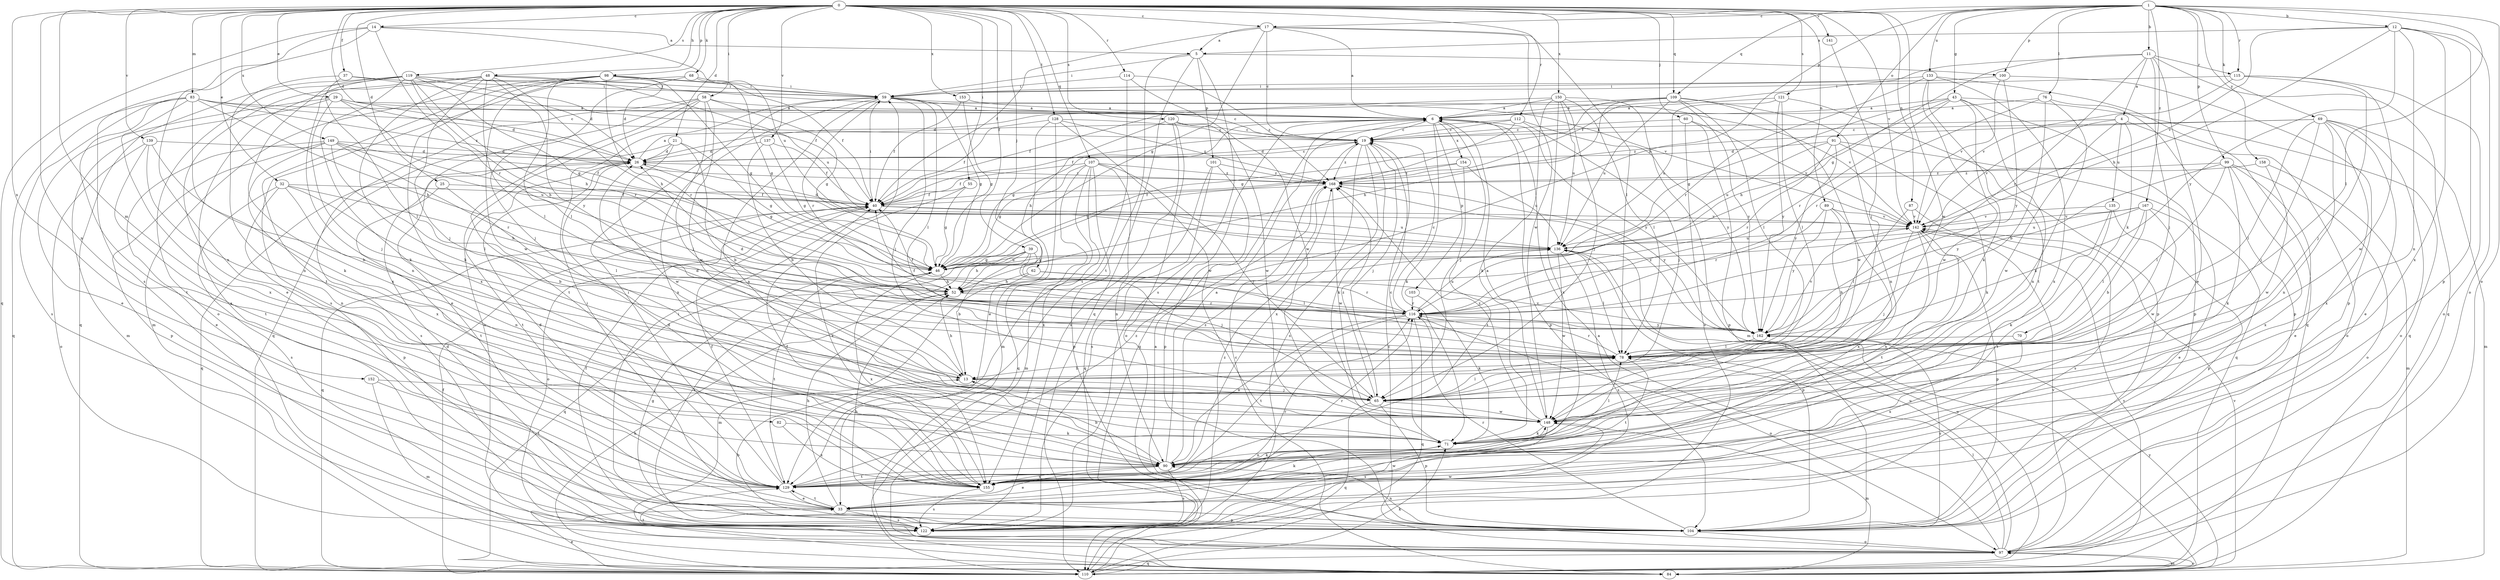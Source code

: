strict digraph  {
0;
1;
4;
5;
6;
11;
12;
13;
14;
17;
19;
21;
25;
26;
29;
32;
33;
37;
39;
40;
43;
46;
48;
52;
55;
58;
59;
60;
62;
65;
68;
69;
70;
71;
76;
78;
82;
83;
84;
87;
89;
90;
91;
97;
98;
99;
100;
101;
103;
104;
107;
109;
110;
112;
114;
115;
116;
119;
120;
121;
122;
128;
129;
133;
135;
136;
137;
139;
141;
142;
148;
149;
150;
152;
153;
154;
155;
158;
162;
167;
168;
0 -> 14  [label=c];
0 -> 17  [label=c];
0 -> 21  [label=d];
0 -> 25  [label=d];
0 -> 26  [label=d];
0 -> 29  [label=e];
0 -> 32  [label=e];
0 -> 37  [label=f];
0 -> 39  [label=f];
0 -> 48  [label=h];
0 -> 55  [label=i];
0 -> 58  [label=i];
0 -> 60  [label=j];
0 -> 62  [label=j];
0 -> 68  [label=k];
0 -> 82  [label=m];
0 -> 83  [label=m];
0 -> 87  [label=n];
0 -> 89  [label=n];
0 -> 90  [label=n];
0 -> 98  [label=p];
0 -> 107  [label=q];
0 -> 109  [label=q];
0 -> 112  [label=r];
0 -> 114  [label=r];
0 -> 119  [label=s];
0 -> 120  [label=s];
0 -> 121  [label=s];
0 -> 128  [label=t];
0 -> 137  [label=v];
0 -> 139  [label=v];
0 -> 141  [label=v];
0 -> 142  [label=v];
0 -> 148  [label=w];
0 -> 149  [label=x];
0 -> 150  [label=x];
0 -> 152  [label=x];
0 -> 153  [label=x];
1 -> 11  [label=b];
1 -> 12  [label=b];
1 -> 17  [label=c];
1 -> 43  [label=g];
1 -> 52  [label=h];
1 -> 69  [label=k];
1 -> 76  [label=l];
1 -> 78  [label=l];
1 -> 91  [label=o];
1 -> 97  [label=o];
1 -> 99  [label=p];
1 -> 100  [label=p];
1 -> 109  [label=q];
1 -> 115  [label=r];
1 -> 133  [label=u];
1 -> 158  [label=y];
1 -> 167  [label=z];
4 -> 19  [label=c];
4 -> 70  [label=k];
4 -> 97  [label=o];
4 -> 135  [label=u];
4 -> 142  [label=v];
4 -> 148  [label=w];
5 -> 59  [label=i];
5 -> 100  [label=p];
5 -> 101  [label=p];
5 -> 110  [label=q];
5 -> 122  [label=s];
5 -> 129  [label=t];
6 -> 19  [label=c];
6 -> 46  [label=g];
6 -> 65  [label=j];
6 -> 71  [label=k];
6 -> 103  [label=p];
6 -> 104  [label=p];
6 -> 110  [label=q];
6 -> 154  [label=x];
6 -> 162  [label=y];
11 -> 4  [label=a];
11 -> 33  [label=e];
11 -> 40  [label=f];
11 -> 46  [label=g];
11 -> 65  [label=j];
11 -> 110  [label=q];
11 -> 115  [label=r];
11 -> 116  [label=r];
12 -> 5  [label=a];
12 -> 52  [label=h];
12 -> 90  [label=n];
12 -> 97  [label=o];
12 -> 104  [label=p];
12 -> 142  [label=v];
12 -> 155  [label=x];
12 -> 162  [label=y];
13 -> 26  [label=d];
13 -> 52  [label=h];
13 -> 65  [label=j];
14 -> 5  [label=a];
14 -> 110  [label=q];
14 -> 116  [label=r];
14 -> 122  [label=s];
14 -> 136  [label=u];
14 -> 155  [label=x];
17 -> 5  [label=a];
17 -> 6  [label=a];
17 -> 19  [label=c];
17 -> 40  [label=f];
17 -> 46  [label=g];
17 -> 78  [label=l];
17 -> 148  [label=w];
19 -> 26  [label=d];
19 -> 65  [label=j];
19 -> 71  [label=k];
19 -> 122  [label=s];
19 -> 155  [label=x];
19 -> 168  [label=z];
21 -> 13  [label=b];
21 -> 26  [label=d];
21 -> 46  [label=g];
21 -> 122  [label=s];
21 -> 148  [label=w];
25 -> 40  [label=f];
25 -> 78  [label=l];
25 -> 129  [label=t];
26 -> 6  [label=a];
26 -> 19  [label=c];
26 -> 46  [label=g];
26 -> 110  [label=q];
26 -> 129  [label=t];
26 -> 168  [label=z];
29 -> 6  [label=a];
29 -> 19  [label=c];
29 -> 26  [label=d];
29 -> 33  [label=e];
29 -> 52  [label=h];
29 -> 65  [label=j];
29 -> 84  [label=m];
32 -> 13  [label=b];
32 -> 40  [label=f];
32 -> 52  [label=h];
32 -> 90  [label=n];
32 -> 104  [label=p];
32 -> 122  [label=s];
33 -> 52  [label=h];
33 -> 59  [label=i];
33 -> 104  [label=p];
33 -> 116  [label=r];
33 -> 122  [label=s];
33 -> 129  [label=t];
33 -> 148  [label=w];
37 -> 26  [label=d];
37 -> 59  [label=i];
37 -> 78  [label=l];
37 -> 90  [label=n];
39 -> 13  [label=b];
39 -> 46  [label=g];
39 -> 52  [label=h];
39 -> 65  [label=j];
39 -> 78  [label=l];
39 -> 110  [label=q];
39 -> 122  [label=s];
40 -> 59  [label=i];
40 -> 97  [label=o];
40 -> 110  [label=q];
40 -> 136  [label=u];
40 -> 142  [label=v];
43 -> 6  [label=a];
43 -> 46  [label=g];
43 -> 52  [label=h];
43 -> 90  [label=n];
43 -> 104  [label=p];
43 -> 110  [label=q];
43 -> 116  [label=r];
43 -> 148  [label=w];
46 -> 52  [label=h];
46 -> 129  [label=t];
46 -> 136  [label=u];
46 -> 155  [label=x];
48 -> 33  [label=e];
48 -> 52  [label=h];
48 -> 59  [label=i];
48 -> 65  [label=j];
48 -> 71  [label=k];
48 -> 78  [label=l];
48 -> 122  [label=s];
48 -> 136  [label=u];
48 -> 162  [label=y];
52 -> 116  [label=r];
55 -> 40  [label=f];
55 -> 46  [label=g];
55 -> 155  [label=x];
58 -> 6  [label=a];
58 -> 33  [label=e];
58 -> 46  [label=g];
58 -> 65  [label=j];
58 -> 97  [label=o];
58 -> 110  [label=q];
58 -> 129  [label=t];
58 -> 148  [label=w];
59 -> 6  [label=a];
59 -> 46  [label=g];
59 -> 65  [label=j];
59 -> 78  [label=l];
59 -> 90  [label=n];
59 -> 116  [label=r];
59 -> 142  [label=v];
59 -> 155  [label=x];
60 -> 19  [label=c];
60 -> 104  [label=p];
60 -> 122  [label=s];
60 -> 142  [label=v];
62 -> 52  [label=h];
62 -> 84  [label=m];
62 -> 116  [label=r];
62 -> 162  [label=y];
65 -> 78  [label=l];
65 -> 104  [label=p];
65 -> 110  [label=q];
65 -> 148  [label=w];
65 -> 168  [label=z];
68 -> 46  [label=g];
68 -> 59  [label=i];
68 -> 65  [label=j];
68 -> 122  [label=s];
69 -> 19  [label=c];
69 -> 33  [label=e];
69 -> 65  [label=j];
69 -> 78  [label=l];
69 -> 84  [label=m];
69 -> 90  [label=n];
69 -> 97  [label=o];
69 -> 155  [label=x];
69 -> 168  [label=z];
70 -> 78  [label=l];
70 -> 155  [label=x];
71 -> 19  [label=c];
71 -> 78  [label=l];
71 -> 90  [label=n];
76 -> 6  [label=a];
76 -> 13  [label=b];
76 -> 71  [label=k];
76 -> 104  [label=p];
76 -> 116  [label=r];
78 -> 13  [label=b];
78 -> 116  [label=r];
78 -> 129  [label=t];
82 -> 71  [label=k];
82 -> 155  [label=x];
83 -> 6  [label=a];
83 -> 19  [label=c];
83 -> 52  [label=h];
83 -> 71  [label=k];
83 -> 110  [label=q];
83 -> 122  [label=s];
83 -> 129  [label=t];
83 -> 155  [label=x];
83 -> 168  [label=z];
84 -> 19  [label=c];
84 -> 52  [label=h];
84 -> 97  [label=o];
84 -> 142  [label=v];
84 -> 162  [label=y];
87 -> 78  [label=l];
87 -> 122  [label=s];
87 -> 142  [label=v];
89 -> 13  [label=b];
89 -> 116  [label=r];
89 -> 142  [label=v];
89 -> 155  [label=x];
89 -> 162  [label=y];
90 -> 6  [label=a];
90 -> 13  [label=b];
90 -> 33  [label=e];
90 -> 71  [label=k];
90 -> 122  [label=s];
90 -> 129  [label=t];
90 -> 155  [label=x];
90 -> 168  [label=z];
91 -> 26  [label=d];
91 -> 71  [label=k];
91 -> 110  [label=q];
91 -> 116  [label=r];
91 -> 136  [label=u];
91 -> 162  [label=y];
97 -> 6  [label=a];
97 -> 19  [label=c];
97 -> 78  [label=l];
97 -> 84  [label=m];
97 -> 110  [label=q];
97 -> 129  [label=t];
97 -> 136  [label=u];
97 -> 142  [label=v];
98 -> 26  [label=d];
98 -> 40  [label=f];
98 -> 46  [label=g];
98 -> 59  [label=i];
98 -> 78  [label=l];
98 -> 84  [label=m];
98 -> 116  [label=r];
98 -> 129  [label=t];
98 -> 148  [label=w];
98 -> 155  [label=x];
99 -> 33  [label=e];
99 -> 71  [label=k];
99 -> 78  [label=l];
99 -> 97  [label=o];
99 -> 155  [label=x];
99 -> 162  [label=y];
99 -> 168  [label=z];
100 -> 59  [label=i];
100 -> 104  [label=p];
100 -> 142  [label=v];
100 -> 162  [label=y];
101 -> 104  [label=p];
101 -> 110  [label=q];
101 -> 122  [label=s];
101 -> 168  [label=z];
103 -> 71  [label=k];
103 -> 116  [label=r];
104 -> 13  [label=b];
104 -> 46  [label=g];
104 -> 52  [label=h];
104 -> 59  [label=i];
104 -> 90  [label=n];
104 -> 97  [label=o];
104 -> 116  [label=r];
104 -> 162  [label=y];
107 -> 40  [label=f];
107 -> 46  [label=g];
107 -> 65  [label=j];
107 -> 84  [label=m];
107 -> 90  [label=n];
107 -> 104  [label=p];
107 -> 110  [label=q];
107 -> 155  [label=x];
107 -> 168  [label=z];
109 -> 6  [label=a];
109 -> 26  [label=d];
109 -> 46  [label=g];
109 -> 52  [label=h];
109 -> 78  [label=l];
109 -> 90  [label=n];
109 -> 136  [label=u];
109 -> 148  [label=w];
109 -> 162  [label=y];
110 -> 6  [label=a];
110 -> 33  [label=e];
110 -> 40  [label=f];
110 -> 71  [label=k];
110 -> 136  [label=u];
110 -> 142  [label=v];
112 -> 19  [label=c];
112 -> 40  [label=f];
112 -> 65  [label=j];
112 -> 162  [label=y];
112 -> 168  [label=z];
114 -> 59  [label=i];
114 -> 129  [label=t];
114 -> 148  [label=w];
114 -> 168  [label=z];
115 -> 59  [label=i];
115 -> 65  [label=j];
115 -> 97  [label=o];
115 -> 142  [label=v];
115 -> 148  [label=w];
116 -> 19  [label=c];
116 -> 40  [label=f];
116 -> 90  [label=n];
116 -> 97  [label=o];
116 -> 110  [label=q];
116 -> 129  [label=t];
116 -> 136  [label=u];
116 -> 162  [label=y];
119 -> 40  [label=f];
119 -> 46  [label=g];
119 -> 52  [label=h];
119 -> 59  [label=i];
119 -> 71  [label=k];
119 -> 90  [label=n];
119 -> 97  [label=o];
119 -> 110  [label=q];
119 -> 116  [label=r];
119 -> 142  [label=v];
119 -> 155  [label=x];
120 -> 19  [label=c];
120 -> 52  [label=h];
120 -> 97  [label=o];
120 -> 122  [label=s];
120 -> 148  [label=w];
121 -> 6  [label=a];
121 -> 78  [label=l];
121 -> 104  [label=p];
121 -> 136  [label=u];
121 -> 162  [label=y];
122 -> 26  [label=d];
122 -> 40  [label=f];
122 -> 148  [label=w];
122 -> 168  [label=z];
128 -> 19  [label=c];
128 -> 33  [label=e];
128 -> 40  [label=f];
128 -> 84  [label=m];
128 -> 148  [label=w];
128 -> 168  [label=z];
129 -> 26  [label=d];
129 -> 33  [label=e];
129 -> 40  [label=f];
129 -> 59  [label=i];
129 -> 168  [label=z];
133 -> 59  [label=i];
133 -> 71  [label=k];
133 -> 110  [label=q];
133 -> 116  [label=r];
133 -> 129  [label=t];
133 -> 155  [label=x];
135 -> 71  [label=k];
135 -> 104  [label=p];
135 -> 129  [label=t];
135 -> 142  [label=v];
136 -> 46  [label=g];
136 -> 78  [label=l];
136 -> 104  [label=p];
136 -> 122  [label=s];
136 -> 148  [label=w];
137 -> 13  [label=b];
137 -> 26  [label=d];
137 -> 40  [label=f];
137 -> 46  [label=g];
139 -> 13  [label=b];
139 -> 26  [label=d];
139 -> 90  [label=n];
139 -> 97  [label=o];
139 -> 129  [label=t];
141 -> 65  [label=j];
142 -> 26  [label=d];
142 -> 65  [label=j];
142 -> 90  [label=n];
142 -> 104  [label=p];
142 -> 129  [label=t];
142 -> 136  [label=u];
148 -> 6  [label=a];
148 -> 71  [label=k];
148 -> 84  [label=m];
148 -> 122  [label=s];
148 -> 168  [label=z];
149 -> 26  [label=d];
149 -> 33  [label=e];
149 -> 40  [label=f];
149 -> 78  [label=l];
149 -> 104  [label=p];
149 -> 116  [label=r];
149 -> 136  [label=u];
149 -> 155  [label=x];
150 -> 6  [label=a];
150 -> 40  [label=f];
150 -> 65  [label=j];
150 -> 71  [label=k];
150 -> 78  [label=l];
150 -> 84  [label=m];
150 -> 136  [label=u];
150 -> 155  [label=x];
152 -> 65  [label=j];
152 -> 84  [label=m];
152 -> 129  [label=t];
153 -> 6  [label=a];
153 -> 40  [label=f];
153 -> 46  [label=g];
154 -> 46  [label=g];
154 -> 129  [label=t];
154 -> 136  [label=u];
154 -> 168  [label=z];
155 -> 26  [label=d];
155 -> 40  [label=f];
155 -> 71  [label=k];
155 -> 116  [label=r];
155 -> 122  [label=s];
158 -> 84  [label=m];
158 -> 148  [label=w];
158 -> 168  [label=z];
162 -> 26  [label=d];
162 -> 40  [label=f];
162 -> 78  [label=l];
162 -> 142  [label=v];
162 -> 168  [label=z];
167 -> 13  [label=b];
167 -> 33  [label=e];
167 -> 78  [label=l];
167 -> 116  [label=r];
167 -> 136  [label=u];
167 -> 142  [label=v];
167 -> 148  [label=w];
168 -> 40  [label=f];
168 -> 148  [label=w];
168 -> 162  [label=y];
}
